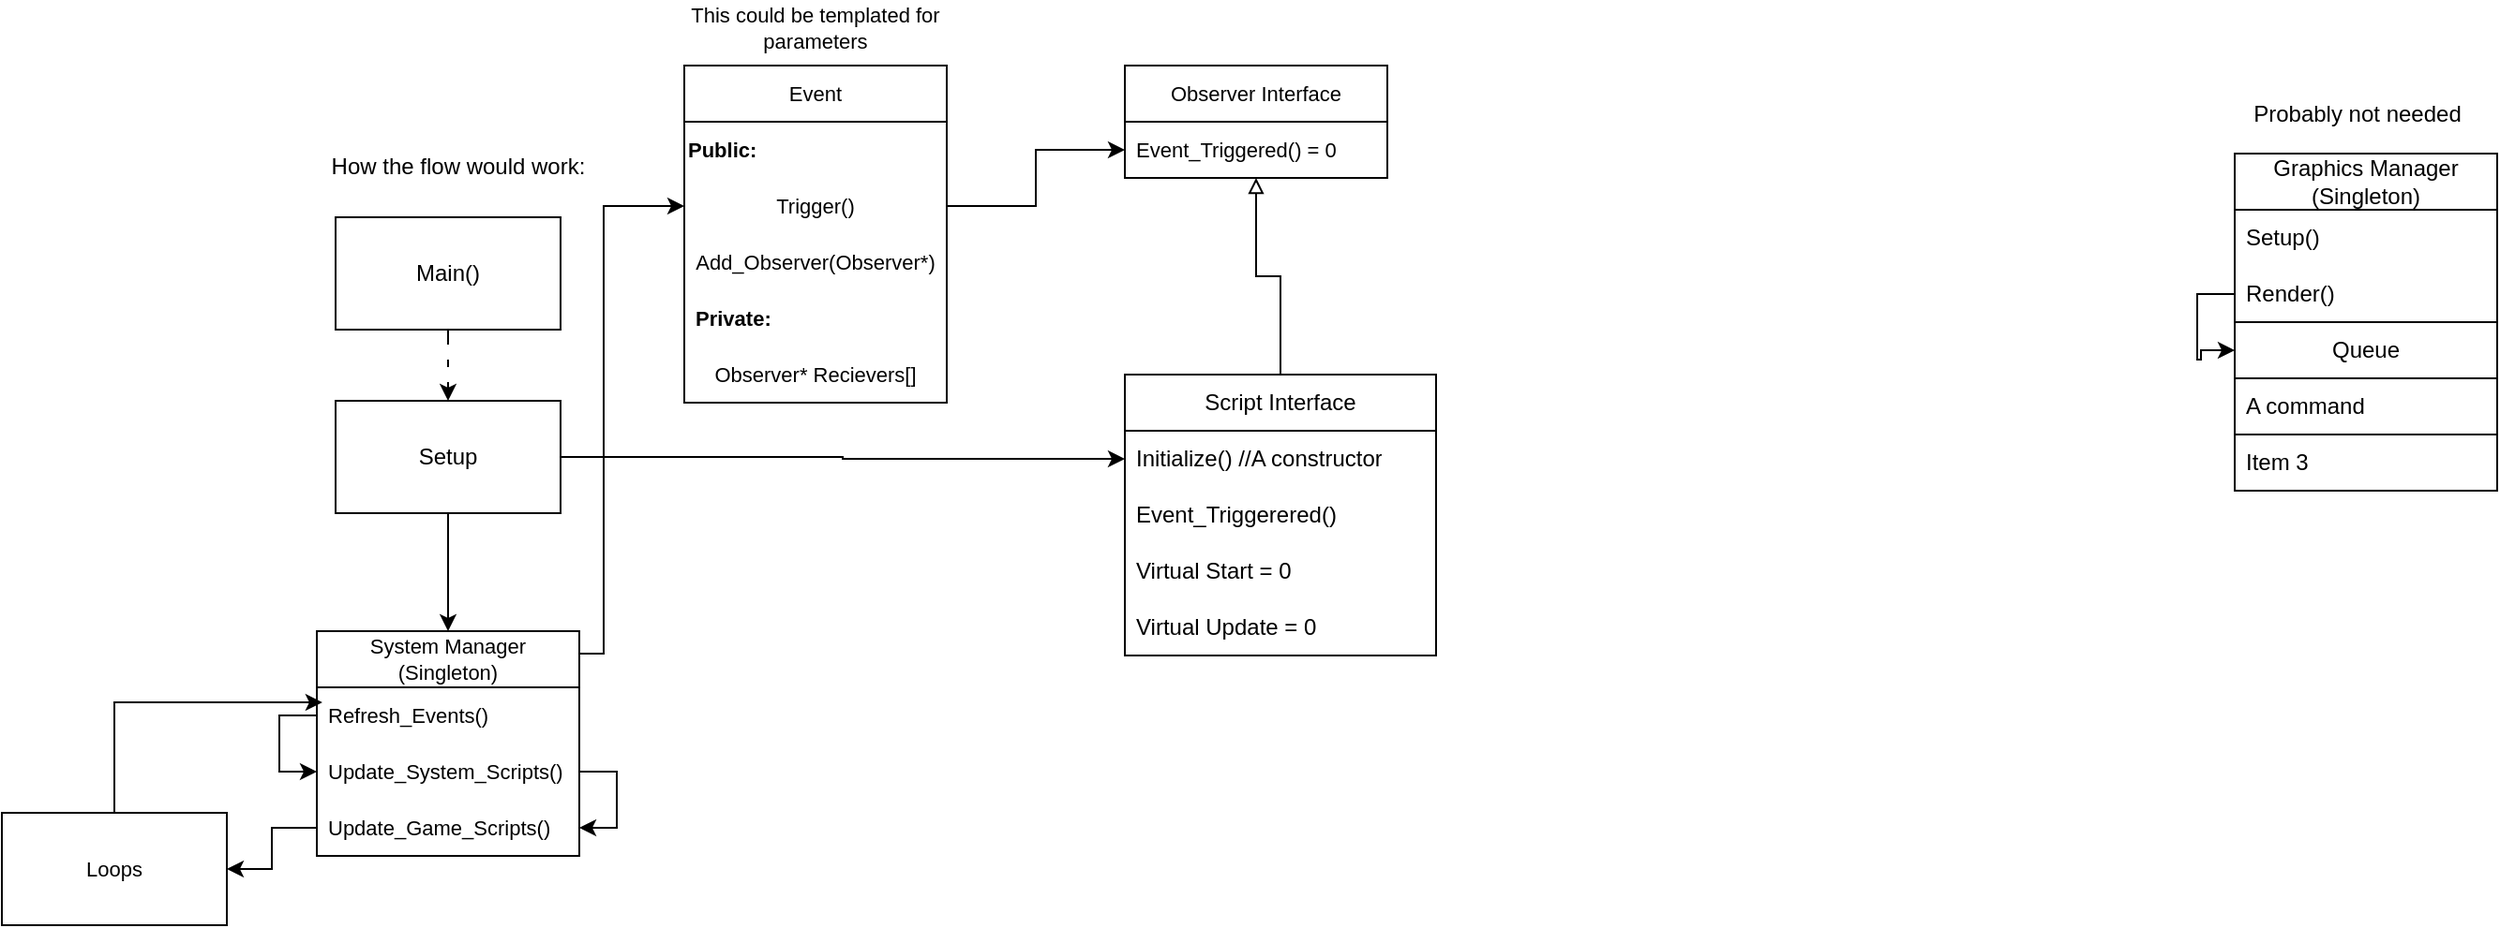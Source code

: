 <mxfile version="24.4.0" type="device">
  <diagram name="Page-1" id="8UWnzZh6Zb71KIH3Xfgz">
    <mxGraphModel dx="1434" dy="844" grid="0" gridSize="10" guides="1" tooltips="1" connect="1" arrows="1" fold="1" page="0" pageScale="1" pageWidth="850" pageHeight="1100" math="0" shadow="0">
      <root>
        <mxCell id="0" />
        <mxCell id="1" parent="0" />
        <mxCell id="7DiGCnGBixv7g8-y7bRo-3" value="Graphics Manager&lt;div&gt;(Singleton)&lt;/div&gt;" style="swimlane;fontStyle=0;childLayout=stackLayout;horizontal=1;startSize=30;horizontalStack=0;resizeParent=1;resizeParentMax=0;resizeLast=0;collapsible=1;marginBottom=0;whiteSpace=wrap;html=1;" parent="1" vertex="1">
          <mxGeometry x="1265" y="160" width="140" height="180" as="geometry" />
        </mxCell>
        <mxCell id="7DiGCnGBixv7g8-y7bRo-5" value="Setup()" style="text;strokeColor=none;fillColor=none;align=left;verticalAlign=middle;spacingLeft=4;spacingRight=4;overflow=hidden;points=[[0,0.5],[1,0.5]];portConstraint=eastwest;rotatable=0;whiteSpace=wrap;html=1;" parent="7DiGCnGBixv7g8-y7bRo-3" vertex="1">
          <mxGeometry y="30" width="140" height="30" as="geometry" />
        </mxCell>
        <mxCell id="7DiGCnGBixv7g8-y7bRo-35" style="edgeStyle=orthogonalEdgeStyle;rounded=0;orthogonalLoop=1;jettySize=auto;html=1;entryX=0;entryY=0.25;entryDx=0;entryDy=0;" parent="7DiGCnGBixv7g8-y7bRo-3" source="7DiGCnGBixv7g8-y7bRo-4" target="7DiGCnGBixv7g8-y7bRo-7" edge="1">
          <mxGeometry relative="1" as="geometry">
            <Array as="points">
              <mxPoint x="-20" y="75" />
              <mxPoint x="-20" y="110" />
              <mxPoint x="-18" y="110" />
              <mxPoint x="-18" y="105" />
            </Array>
          </mxGeometry>
        </mxCell>
        <mxCell id="7DiGCnGBixv7g8-y7bRo-4" value="Render()" style="text;strokeColor=none;fillColor=none;align=left;verticalAlign=middle;spacingLeft=4;spacingRight=4;overflow=hidden;points=[[0,0.5],[1,0.5]];portConstraint=eastwest;rotatable=0;whiteSpace=wrap;html=1;" parent="7DiGCnGBixv7g8-y7bRo-3" vertex="1">
          <mxGeometry y="60" width="140" height="30" as="geometry" />
        </mxCell>
        <mxCell id="7DiGCnGBixv7g8-y7bRo-7" value="Queue" style="swimlane;fontStyle=0;childLayout=stackLayout;horizontal=1;startSize=30;horizontalStack=0;resizeParent=1;resizeParentMax=0;resizeLast=0;collapsible=1;marginBottom=0;whiteSpace=wrap;html=1;" parent="7DiGCnGBixv7g8-y7bRo-3" vertex="1">
          <mxGeometry y="90" width="140" height="60" as="geometry" />
        </mxCell>
        <mxCell id="7DiGCnGBixv7g8-y7bRo-8" value="A command" style="text;strokeColor=none;fillColor=none;align=left;verticalAlign=middle;spacingLeft=4;spacingRight=4;overflow=hidden;points=[[0,0.5],[1,0.5]];portConstraint=eastwest;rotatable=0;whiteSpace=wrap;html=1;" parent="7DiGCnGBixv7g8-y7bRo-7" vertex="1">
          <mxGeometry y="30" width="140" height="30" as="geometry" />
        </mxCell>
        <mxCell id="7DiGCnGBixv7g8-y7bRo-6" value="Item 3" style="text;strokeColor=none;fillColor=none;align=left;verticalAlign=middle;spacingLeft=4;spacingRight=4;overflow=hidden;points=[[0,0.5],[1,0.5]];portConstraint=eastwest;rotatable=0;whiteSpace=wrap;html=1;" parent="7DiGCnGBixv7g8-y7bRo-3" vertex="1">
          <mxGeometry y="150" width="140" height="30" as="geometry" />
        </mxCell>
        <mxCell id="7DiGCnGBixv7g8-y7bRo-14" style="edgeStyle=orthogonalEdgeStyle;rounded=0;orthogonalLoop=1;jettySize=auto;html=1;dashed=1;dashPattern=8 8;" parent="1" source="7DiGCnGBixv7g8-y7bRo-12" target="7DiGCnGBixv7g8-y7bRo-13" edge="1">
          <mxGeometry relative="1" as="geometry" />
        </mxCell>
        <mxCell id="7DiGCnGBixv7g8-y7bRo-12" value="Main()" style="rounded=0;whiteSpace=wrap;html=1;" parent="1" vertex="1">
          <mxGeometry x="252" y="194" width="120" height="60" as="geometry" />
        </mxCell>
        <mxCell id="7DiGCnGBixv7g8-y7bRo-78" style="edgeStyle=orthogonalEdgeStyle;rounded=0;orthogonalLoop=1;jettySize=auto;html=1;entryX=0.5;entryY=0;entryDx=0;entryDy=0;strokeColor=default;align=center;verticalAlign=middle;fontFamily=Helvetica;fontSize=11;fontColor=default;labelBackgroundColor=default;endArrow=classic;" parent="1" source="7DiGCnGBixv7g8-y7bRo-13" target="7DiGCnGBixv7g8-y7bRo-56" edge="1">
          <mxGeometry relative="1" as="geometry" />
        </mxCell>
        <mxCell id="7DiGCnGBixv7g8-y7bRo-93" style="edgeStyle=orthogonalEdgeStyle;rounded=0;orthogonalLoop=1;jettySize=auto;html=1;entryX=0;entryY=0.5;entryDx=0;entryDy=0;strokeColor=default;align=center;verticalAlign=middle;fontFamily=Helvetica;fontSize=11;fontColor=default;labelBackgroundColor=default;endArrow=classic;" parent="1" source="7DiGCnGBixv7g8-y7bRo-13" target="7DiGCnGBixv7g8-y7bRo-92" edge="1">
          <mxGeometry relative="1" as="geometry" />
        </mxCell>
        <mxCell id="7DiGCnGBixv7g8-y7bRo-13" value="Setup" style="rounded=0;whiteSpace=wrap;html=1;" parent="1" vertex="1">
          <mxGeometry x="252" y="292" width="120" height="60" as="geometry" />
        </mxCell>
        <mxCell id="7DiGCnGBixv7g8-y7bRo-20" value="How the flow would work:" style="text;html=1;strokeColor=none;fillColor=none;align=center;verticalAlign=middle;whiteSpace=wrap;rounded=0;" parent="1" vertex="1">
          <mxGeometry x="214" y="152" width="207" height="30" as="geometry" />
        </mxCell>
        <mxCell id="7DiGCnGBixv7g8-y7bRo-64" style="edgeStyle=orthogonalEdgeStyle;rounded=0;orthogonalLoop=1;jettySize=auto;html=1;strokeColor=default;align=center;verticalAlign=middle;fontFamily=Helvetica;fontSize=11;fontColor=default;labelBackgroundColor=default;endArrow=block;endFill=0;" parent="1" source="7DiGCnGBixv7g8-y7bRo-25" target="7DiGCnGBixv7g8-y7bRo-60" edge="1">
          <mxGeometry relative="1" as="geometry" />
        </mxCell>
        <mxCell id="7DiGCnGBixv7g8-y7bRo-25" value="Script Interface" style="swimlane;fontStyle=0;childLayout=stackLayout;horizontal=1;startSize=30;horizontalStack=0;resizeParent=1;resizeParentMax=0;resizeLast=0;collapsible=1;marginBottom=0;whiteSpace=wrap;html=1;" parent="1" vertex="1">
          <mxGeometry x="673" y="278" width="166" height="150" as="geometry" />
        </mxCell>
        <mxCell id="7DiGCnGBixv7g8-y7bRo-92" value="Initialize() //A constructor" style="text;strokeColor=none;fillColor=none;align=left;verticalAlign=middle;spacingLeft=4;spacingRight=4;overflow=hidden;points=[[0,0.5],[1,0.5]];portConstraint=eastwest;rotatable=0;whiteSpace=wrap;html=1;" parent="7DiGCnGBixv7g8-y7bRo-25" vertex="1">
          <mxGeometry y="30" width="166" height="30" as="geometry" />
        </mxCell>
        <mxCell id="7DiGCnGBixv7g8-y7bRo-72" value="Event_Triggerered()" style="text;strokeColor=none;fillColor=none;align=left;verticalAlign=middle;spacingLeft=4;spacingRight=4;overflow=hidden;points=[[0,0.5],[1,0.5]];portConstraint=eastwest;rotatable=0;whiteSpace=wrap;html=1;" parent="7DiGCnGBixv7g8-y7bRo-25" vertex="1">
          <mxGeometry y="60" width="166" height="30" as="geometry" />
        </mxCell>
        <mxCell id="7DiGCnGBixv7g8-y7bRo-26" value="Virtual Start = 0" style="text;strokeColor=none;fillColor=none;align=left;verticalAlign=middle;spacingLeft=4;spacingRight=4;overflow=hidden;points=[[0,0.5],[1,0.5]];portConstraint=eastwest;rotatable=0;whiteSpace=wrap;html=1;" parent="7DiGCnGBixv7g8-y7bRo-25" vertex="1">
          <mxGeometry y="90" width="166" height="30" as="geometry" />
        </mxCell>
        <mxCell id="7DiGCnGBixv7g8-y7bRo-27" value="Virtual Update = 0" style="text;strokeColor=none;fillColor=none;align=left;verticalAlign=middle;spacingLeft=4;spacingRight=4;overflow=hidden;points=[[0,0.5],[1,0.5]];portConstraint=eastwest;rotatable=0;whiteSpace=wrap;html=1;" parent="7DiGCnGBixv7g8-y7bRo-25" vertex="1">
          <mxGeometry y="120" width="166" height="30" as="geometry" />
        </mxCell>
        <mxCell id="CGn9zckd81G1N1A_5d65-1" style="edgeStyle=orthogonalEdgeStyle;rounded=0;orthogonalLoop=1;jettySize=auto;html=1;entryX=0;entryY=0.5;entryDx=0;entryDy=0;exitX=0.986;exitY=0.133;exitDx=0;exitDy=0;exitPerimeter=0;" parent="1" source="7DiGCnGBixv7g8-y7bRo-56" target="7DiGCnGBixv7g8-y7bRo-73" edge="1">
          <mxGeometry relative="1" as="geometry">
            <mxPoint x="371" y="388" as="sourcePoint" />
            <Array as="points">
              <mxPoint x="395" y="427" />
              <mxPoint x="395" y="188" />
            </Array>
          </mxGeometry>
        </mxCell>
        <mxCell id="7DiGCnGBixv7g8-y7bRo-56" value="System Manager&lt;div&gt;(Singleton)&lt;/div&gt;" style="swimlane;fontStyle=0;childLayout=stackLayout;horizontal=1;startSize=30;horizontalStack=0;resizeParent=1;resizeParentMax=0;resizeLast=0;collapsible=1;marginBottom=0;whiteSpace=wrap;html=1;fontFamily=Helvetica;fontSize=11;fontColor=default;labelBackgroundColor=default;" parent="1" vertex="1">
          <mxGeometry x="242" y="415" width="140" height="120" as="geometry" />
        </mxCell>
        <mxCell id="i3Ivlp3eVo2N3C51HmzK-21" style="edgeStyle=orthogonalEdgeStyle;rounded=0;orthogonalLoop=1;jettySize=auto;html=1;" edge="1" parent="7DiGCnGBixv7g8-y7bRo-56" source="i3Ivlp3eVo2N3C51HmzK-19" target="7DiGCnGBixv7g8-y7bRo-59">
          <mxGeometry relative="1" as="geometry">
            <Array as="points">
              <mxPoint x="-20" y="45" />
              <mxPoint x="-20" y="75" />
            </Array>
          </mxGeometry>
        </mxCell>
        <mxCell id="i3Ivlp3eVo2N3C51HmzK-19" value="Refresh_Events()" style="text;strokeColor=none;fillColor=none;align=left;verticalAlign=middle;spacingLeft=4;spacingRight=4;overflow=hidden;points=[[0,0.5],[1,0.5]];portConstraint=eastwest;rotatable=0;whiteSpace=wrap;html=1;fontFamily=Helvetica;fontSize=11;fontColor=default;labelBackgroundColor=default;" vertex="1" parent="7DiGCnGBixv7g8-y7bRo-56">
          <mxGeometry y="30" width="140" height="30" as="geometry" />
        </mxCell>
        <mxCell id="i3Ivlp3eVo2N3C51HmzK-20" style="edgeStyle=orthogonalEdgeStyle;rounded=0;orthogonalLoop=1;jettySize=auto;html=1;exitX=1;exitY=0.5;exitDx=0;exitDy=0;" edge="1" parent="7DiGCnGBixv7g8-y7bRo-56" source="7DiGCnGBixv7g8-y7bRo-59" target="7DiGCnGBixv7g8-y7bRo-58">
          <mxGeometry relative="1" as="geometry" />
        </mxCell>
        <mxCell id="7DiGCnGBixv7g8-y7bRo-59" value="Update_System_Scripts()" style="text;strokeColor=none;fillColor=none;align=left;verticalAlign=middle;spacingLeft=4;spacingRight=4;overflow=hidden;points=[[0,0.5],[1,0.5]];portConstraint=eastwest;rotatable=0;whiteSpace=wrap;html=1;fontFamily=Helvetica;fontSize=11;fontColor=default;labelBackgroundColor=default;" parent="7DiGCnGBixv7g8-y7bRo-56" vertex="1">
          <mxGeometry y="60" width="140" height="30" as="geometry" />
        </mxCell>
        <mxCell id="7DiGCnGBixv7g8-y7bRo-58" value="Update_Game_Scripts()" style="text;strokeColor=none;fillColor=none;align=left;verticalAlign=middle;spacingLeft=4;spacingRight=4;overflow=hidden;points=[[0,0.5],[1,0.5]];portConstraint=eastwest;rotatable=0;whiteSpace=wrap;html=1;fontFamily=Helvetica;fontSize=11;fontColor=default;labelBackgroundColor=default;" parent="7DiGCnGBixv7g8-y7bRo-56" vertex="1">
          <mxGeometry y="90" width="140" height="30" as="geometry" />
        </mxCell>
        <mxCell id="7DiGCnGBixv7g8-y7bRo-60" value="Observer Interface" style="swimlane;fontStyle=0;childLayout=stackLayout;horizontal=1;startSize=30;horizontalStack=0;resizeParent=1;resizeParentMax=0;resizeLast=0;collapsible=1;marginBottom=0;whiteSpace=wrap;html=1;fontFamily=Helvetica;fontSize=11;fontColor=default;labelBackgroundColor=default;" parent="1" vertex="1">
          <mxGeometry x="673" y="113" width="140" height="60" as="geometry" />
        </mxCell>
        <mxCell id="7DiGCnGBixv7g8-y7bRo-61" value="Event_Triggered() = 0" style="text;strokeColor=none;fillColor=none;align=left;verticalAlign=middle;spacingLeft=4;spacingRight=4;overflow=hidden;points=[[0,0.5],[1,0.5]];portConstraint=eastwest;rotatable=0;whiteSpace=wrap;html=1;fontFamily=Helvetica;fontSize=11;fontColor=default;labelBackgroundColor=default;" parent="7DiGCnGBixv7g8-y7bRo-60" vertex="1">
          <mxGeometry y="30" width="140" height="30" as="geometry" />
        </mxCell>
        <mxCell id="7DiGCnGBixv7g8-y7bRo-65" value="Event" style="swimlane;fontStyle=0;childLayout=stackLayout;horizontal=1;startSize=30;horizontalStack=0;resizeParent=1;resizeParentMax=0;resizeLast=0;collapsible=1;marginBottom=0;whiteSpace=wrap;html=1;fontFamily=Helvetica;fontSize=11;fontColor=default;labelBackgroundColor=default;" parent="1" vertex="1">
          <mxGeometry x="438" y="113" width="140" height="180" as="geometry" />
        </mxCell>
        <mxCell id="7DiGCnGBixv7g8-y7bRo-75" value="&lt;b&gt;Public:&lt;/b&gt;" style="text;html=1;align=left;verticalAlign=middle;whiteSpace=wrap;rounded=0;fontFamily=Helvetica;fontSize=11;fontColor=default;labelBackgroundColor=default;" parent="7DiGCnGBixv7g8-y7bRo-65" vertex="1">
          <mxGeometry y="30" width="140" height="30" as="geometry" />
        </mxCell>
        <mxCell id="7DiGCnGBixv7g8-y7bRo-73" value="Trigger()" style="text;html=1;align=center;verticalAlign=middle;whiteSpace=wrap;rounded=0;fontFamily=Helvetica;fontSize=11;fontColor=default;labelBackgroundColor=default;" parent="7DiGCnGBixv7g8-y7bRo-65" vertex="1">
          <mxGeometry y="60" width="140" height="30" as="geometry" />
        </mxCell>
        <mxCell id="7DiGCnGBixv7g8-y7bRo-67" value="Add_Observer(Observer*)" style="text;strokeColor=none;fillColor=none;align=center;verticalAlign=middle;spacingLeft=4;spacingRight=4;overflow=hidden;points=[[0,0.5],[1,0.5]];portConstraint=eastwest;rotatable=0;whiteSpace=wrap;html=1;fontFamily=Helvetica;fontSize=11;fontColor=default;labelBackgroundColor=default;" parent="7DiGCnGBixv7g8-y7bRo-65" vertex="1">
          <mxGeometry y="90" width="140" height="30" as="geometry" />
        </mxCell>
        <mxCell id="7DiGCnGBixv7g8-y7bRo-68" value="&lt;b&gt;Private:&lt;/b&gt;" style="text;strokeColor=none;fillColor=none;align=left;verticalAlign=middle;spacingLeft=4;spacingRight=4;overflow=hidden;points=[[0,0.5],[1,0.5]];portConstraint=eastwest;rotatable=0;whiteSpace=wrap;html=1;fontFamily=Helvetica;fontSize=11;fontColor=default;labelBackgroundColor=default;" parent="7DiGCnGBixv7g8-y7bRo-65" vertex="1">
          <mxGeometry y="120" width="140" height="30" as="geometry" />
        </mxCell>
        <mxCell id="7DiGCnGBixv7g8-y7bRo-66" value="Observer* Recievers[]" style="text;strokeColor=none;fillColor=none;align=center;verticalAlign=middle;spacingLeft=4;spacingRight=4;overflow=hidden;points=[[0,0.5],[1,0.5]];portConstraint=eastwest;rotatable=0;whiteSpace=wrap;html=1;fontFamily=Helvetica;fontSize=11;fontColor=default;labelBackgroundColor=default;" parent="7DiGCnGBixv7g8-y7bRo-65" vertex="1">
          <mxGeometry y="150" width="140" height="30" as="geometry" />
        </mxCell>
        <mxCell id="7DiGCnGBixv7g8-y7bRo-69" value="This could be templated for parameters" style="text;html=1;align=center;verticalAlign=middle;whiteSpace=wrap;rounded=0;fontFamily=Helvetica;fontSize=11;fontColor=default;labelBackgroundColor=default;" parent="1" vertex="1">
          <mxGeometry x="433" y="78" width="150" height="30" as="geometry" />
        </mxCell>
        <mxCell id="7DiGCnGBixv7g8-y7bRo-76" style="edgeStyle=orthogonalEdgeStyle;rounded=0;orthogonalLoop=1;jettySize=auto;html=1;strokeColor=default;align=center;verticalAlign=middle;fontFamily=Helvetica;fontSize=11;fontColor=default;labelBackgroundColor=default;endArrow=classic;" parent="1" source="7DiGCnGBixv7g8-y7bRo-73" target="7DiGCnGBixv7g8-y7bRo-61" edge="1">
          <mxGeometry relative="1" as="geometry" />
        </mxCell>
        <mxCell id="7DiGCnGBixv7g8-y7bRo-84" value="Loops" style="rounded=0;whiteSpace=wrap;html=1;fontFamily=Helvetica;fontSize=11;fontColor=default;labelBackgroundColor=default;" parent="1" vertex="1">
          <mxGeometry x="74" y="512" width="120" height="60" as="geometry" />
        </mxCell>
        <mxCell id="1DtR9IpvpcOYBeOyuKWW-5" style="edgeStyle=orthogonalEdgeStyle;rounded=0;orthogonalLoop=1;jettySize=auto;html=1;entryX=1;entryY=0.5;entryDx=0;entryDy=0;" parent="1" source="7DiGCnGBixv7g8-y7bRo-58" target="7DiGCnGBixv7g8-y7bRo-84" edge="1">
          <mxGeometry relative="1" as="geometry" />
        </mxCell>
        <mxCell id="i3Ivlp3eVo2N3C51HmzK-1" value="Probably not needed" style="text;html=1;strokeColor=none;fillColor=none;align=center;verticalAlign=middle;whiteSpace=wrap;rounded=0;" vertex="1" parent="1">
          <mxGeometry x="1268" y="124" width="125" height="30" as="geometry" />
        </mxCell>
        <mxCell id="i3Ivlp3eVo2N3C51HmzK-22" style="edgeStyle=orthogonalEdgeStyle;rounded=0;orthogonalLoop=1;jettySize=auto;html=1;entryX=0.021;entryY=0.267;entryDx=0;entryDy=0;entryPerimeter=0;" edge="1" parent="1" source="7DiGCnGBixv7g8-y7bRo-84" target="i3Ivlp3eVo2N3C51HmzK-19">
          <mxGeometry relative="1" as="geometry" />
        </mxCell>
      </root>
    </mxGraphModel>
  </diagram>
</mxfile>
